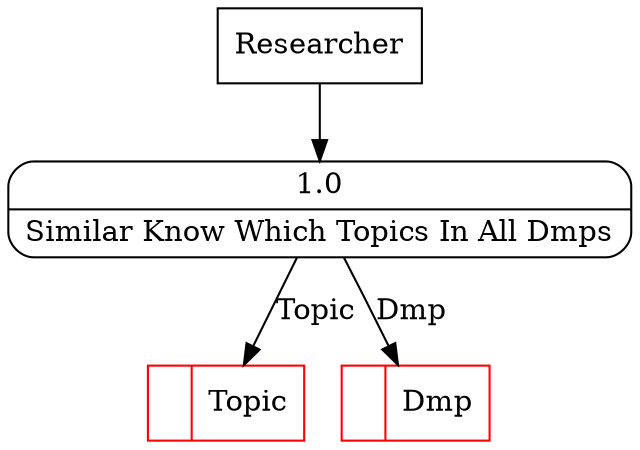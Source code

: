 digraph dfd2{ 
node[shape=record]
200 [label="<f0>  |<f1> Topic " color=red];
201 [label="<f0>  |<f1> Dmp " color=red];
202 [label="Researcher" shape=box];
203 [label="{<f0> 1.0|<f1> Similar Know Which Topics In All Dmps }" shape=Mrecord];
202 -> 203
203 -> 200 [label="Topic"]
203 -> 201 [label="Dmp"]
}